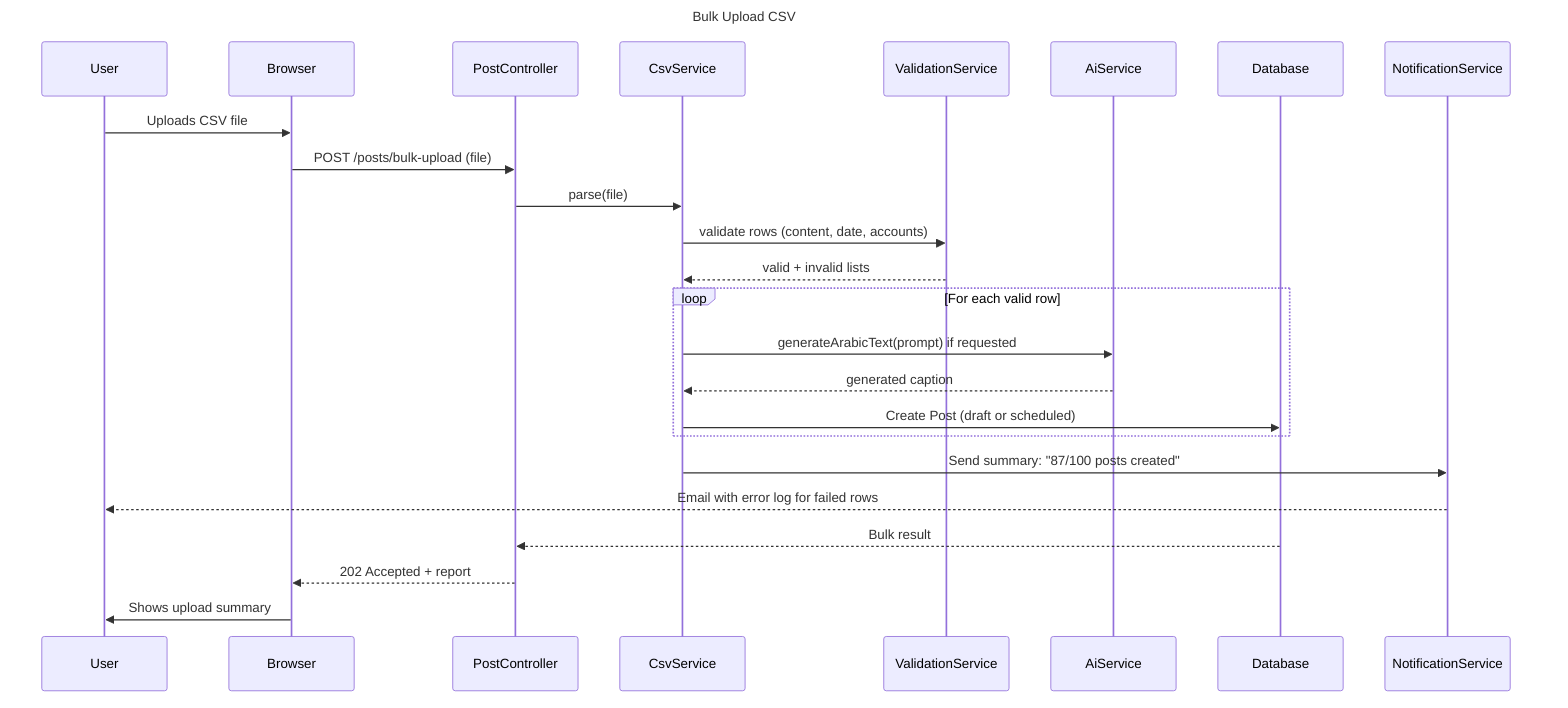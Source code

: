 sequenceDiagram
    title Bulk Upload CSV

    participant User
    participant Browser
    participant PostController
    participant CsvService
    participant ValidationService
    participant AiService
    participant Database
    participant NotificationService

    User->>Browser: Uploads CSV file
    Browser->>PostController: POST /posts/bulk-upload (file)
    PostController->>CsvService: parse(file)
    CsvService->>ValidationService: validate rows (content, date, accounts)
    ValidationService-->>CsvService: valid + invalid lists

    loop For each valid row
        CsvService->>AiService: generateArabicText(prompt) if requested
        AiService-->>CsvService: generated caption
        CsvService->>Database: Create Post (draft or scheduled)
    end

    CsvService->>NotificationService: Send summary: "87/100 posts created"
    NotificationService-->>User: Email with error log for failed rows
    Database-->>PostController: Bulk result
    PostController-->>Browser: 202 Accepted + report
    Browser->>User: Shows upload summary